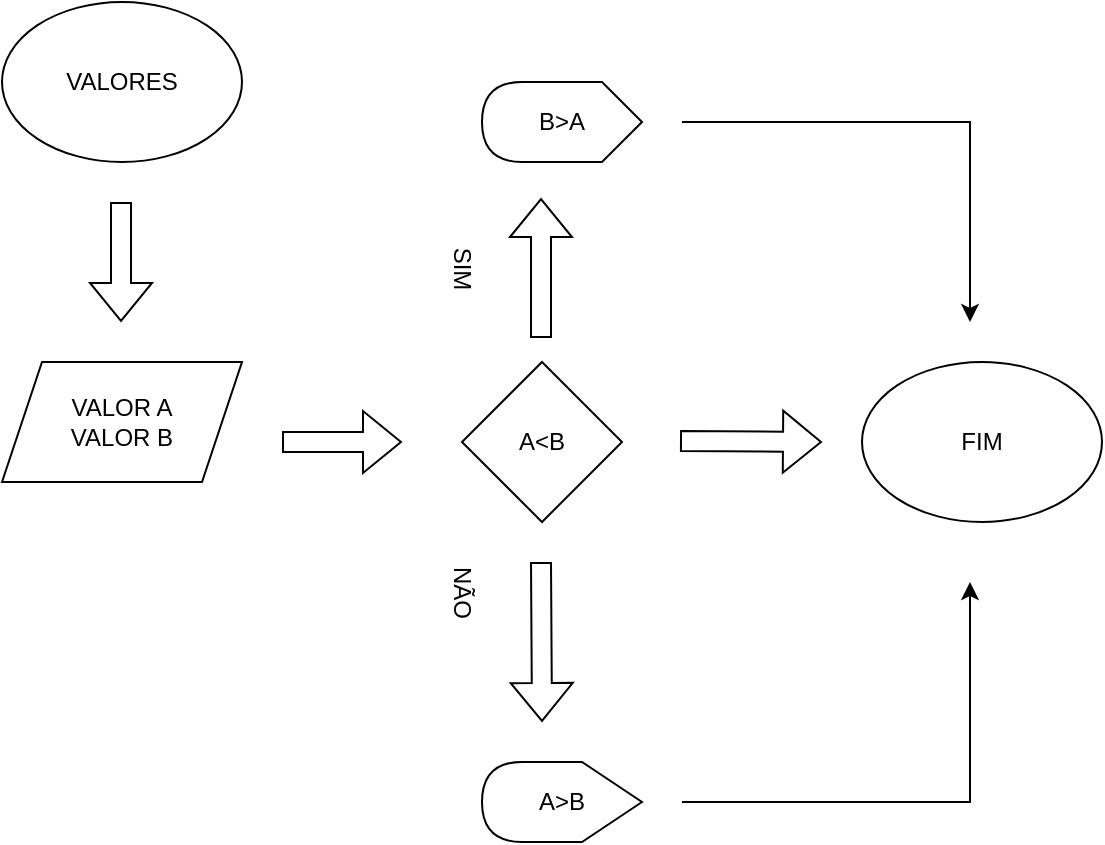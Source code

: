<mxfile version="26.1.1">
  <diagram name="Página-1" id="-52Kq7T_CYhW4OPzEdeC">
    <mxGraphModel dx="794" dy="446" grid="1" gridSize="10" guides="1" tooltips="1" connect="1" arrows="1" fold="1" page="1" pageScale="1" pageWidth="827" pageHeight="1169" math="0" shadow="0">
      <root>
        <mxCell id="0" />
        <mxCell id="1" parent="0" />
        <mxCell id="ocWItp1BHl6lXNWFI0WK-1" value="VALORES" style="ellipse;whiteSpace=wrap;html=1;strokeColor=default;" vertex="1" parent="1">
          <mxGeometry x="50" y="40" width="120" height="80" as="geometry" />
        </mxCell>
        <mxCell id="ocWItp1BHl6lXNWFI0WK-3" value="" style="shape=flexArrow;endArrow=classic;html=1;rounded=0;" edge="1" parent="1">
          <mxGeometry width="50" height="50" relative="1" as="geometry">
            <mxPoint x="109.5" y="140" as="sourcePoint" />
            <mxPoint x="109.5" y="200" as="targetPoint" />
          </mxGeometry>
        </mxCell>
        <mxCell id="ocWItp1BHl6lXNWFI0WK-4" value="VALOR A&lt;div&gt;VALOR B&lt;/div&gt;" style="shape=parallelogram;perimeter=parallelogramPerimeter;whiteSpace=wrap;html=1;fixedSize=1;" vertex="1" parent="1">
          <mxGeometry x="50" y="220" width="120" height="60" as="geometry" />
        </mxCell>
        <mxCell id="ocWItp1BHl6lXNWFI0WK-6" value="" style="shape=flexArrow;endArrow=classic;html=1;rounded=0;" edge="1" parent="1">
          <mxGeometry width="50" height="50" relative="1" as="geometry">
            <mxPoint x="190" y="260" as="sourcePoint" />
            <mxPoint x="250" y="260" as="targetPoint" />
          </mxGeometry>
        </mxCell>
        <mxCell id="ocWItp1BHl6lXNWFI0WK-7" value="A&amp;lt;B" style="rhombus;whiteSpace=wrap;html=1;" vertex="1" parent="1">
          <mxGeometry x="280" y="220" width="80" height="80" as="geometry" />
        </mxCell>
        <mxCell id="ocWItp1BHl6lXNWFI0WK-9" value="" style="shape=flexArrow;endArrow=classic;html=1;rounded=0;" edge="1" parent="1">
          <mxGeometry width="50" height="50" relative="1" as="geometry">
            <mxPoint x="319.5" y="208" as="sourcePoint" />
            <mxPoint x="319.5" y="138" as="targetPoint" />
          </mxGeometry>
        </mxCell>
        <mxCell id="ocWItp1BHl6lXNWFI0WK-11" value="SIM" style="text;html=1;align=center;verticalAlign=middle;resizable=0;points=[];autosize=1;strokeColor=none;fillColor=none;rotation=90;" vertex="1" parent="1">
          <mxGeometry x="260" y="158" width="40" height="30" as="geometry" />
        </mxCell>
        <mxCell id="ocWItp1BHl6lXNWFI0WK-13" value="" style="shape=flexArrow;endArrow=classic;html=1;rounded=0;" edge="1" parent="1">
          <mxGeometry width="50" height="50" relative="1" as="geometry">
            <mxPoint x="319.5" y="320" as="sourcePoint" />
            <mxPoint x="320" y="400" as="targetPoint" />
          </mxGeometry>
        </mxCell>
        <mxCell id="ocWItp1BHl6lXNWFI0WK-14" value="NÃO" style="text;html=1;align=center;verticalAlign=middle;resizable=0;points=[];autosize=1;strokeColor=none;fillColor=none;rotation=90;" vertex="1" parent="1">
          <mxGeometry x="255" y="320" width="50" height="30" as="geometry" />
        </mxCell>
        <mxCell id="ocWItp1BHl6lXNWFI0WK-15" value="B&amp;gt;A" style="shape=display;whiteSpace=wrap;html=1;direction=west;" vertex="1" parent="1">
          <mxGeometry x="290" y="80" width="80" height="40" as="geometry" />
        </mxCell>
        <mxCell id="ocWItp1BHl6lXNWFI0WK-16" value="A&amp;gt;B" style="shape=display;whiteSpace=wrap;html=1;direction=west;size=0.375;" vertex="1" parent="1">
          <mxGeometry x="290" y="420" width="80" height="40" as="geometry" />
        </mxCell>
        <mxCell id="ocWItp1BHl6lXNWFI0WK-17" value="FIM" style="ellipse;whiteSpace=wrap;html=1;" vertex="1" parent="1">
          <mxGeometry x="480" y="220" width="120" height="80" as="geometry" />
        </mxCell>
        <mxCell id="ocWItp1BHl6lXNWFI0WK-18" value="" style="shape=flexArrow;endArrow=classic;html=1;rounded=0;" edge="1" parent="1">
          <mxGeometry width="50" height="50" relative="1" as="geometry">
            <mxPoint x="389" y="259.5" as="sourcePoint" />
            <mxPoint x="460" y="260" as="targetPoint" />
          </mxGeometry>
        </mxCell>
        <mxCell id="ocWItp1BHl6lXNWFI0WK-19" value="" style="endArrow=classic;html=1;rounded=0;" edge="1" parent="1">
          <mxGeometry width="50" height="50" relative="1" as="geometry">
            <mxPoint x="390" y="100" as="sourcePoint" />
            <mxPoint x="534" y="200" as="targetPoint" />
            <Array as="points">
              <mxPoint x="534" y="100" />
            </Array>
          </mxGeometry>
        </mxCell>
        <mxCell id="ocWItp1BHl6lXNWFI0WK-20" value="" style="endArrow=classic;html=1;rounded=0;" edge="1" parent="1">
          <mxGeometry width="50" height="50" relative="1" as="geometry">
            <mxPoint x="390" y="440" as="sourcePoint" />
            <mxPoint x="534" y="330" as="targetPoint" />
            <Array as="points">
              <mxPoint x="534" y="440" />
            </Array>
          </mxGeometry>
        </mxCell>
      </root>
    </mxGraphModel>
  </diagram>
</mxfile>
